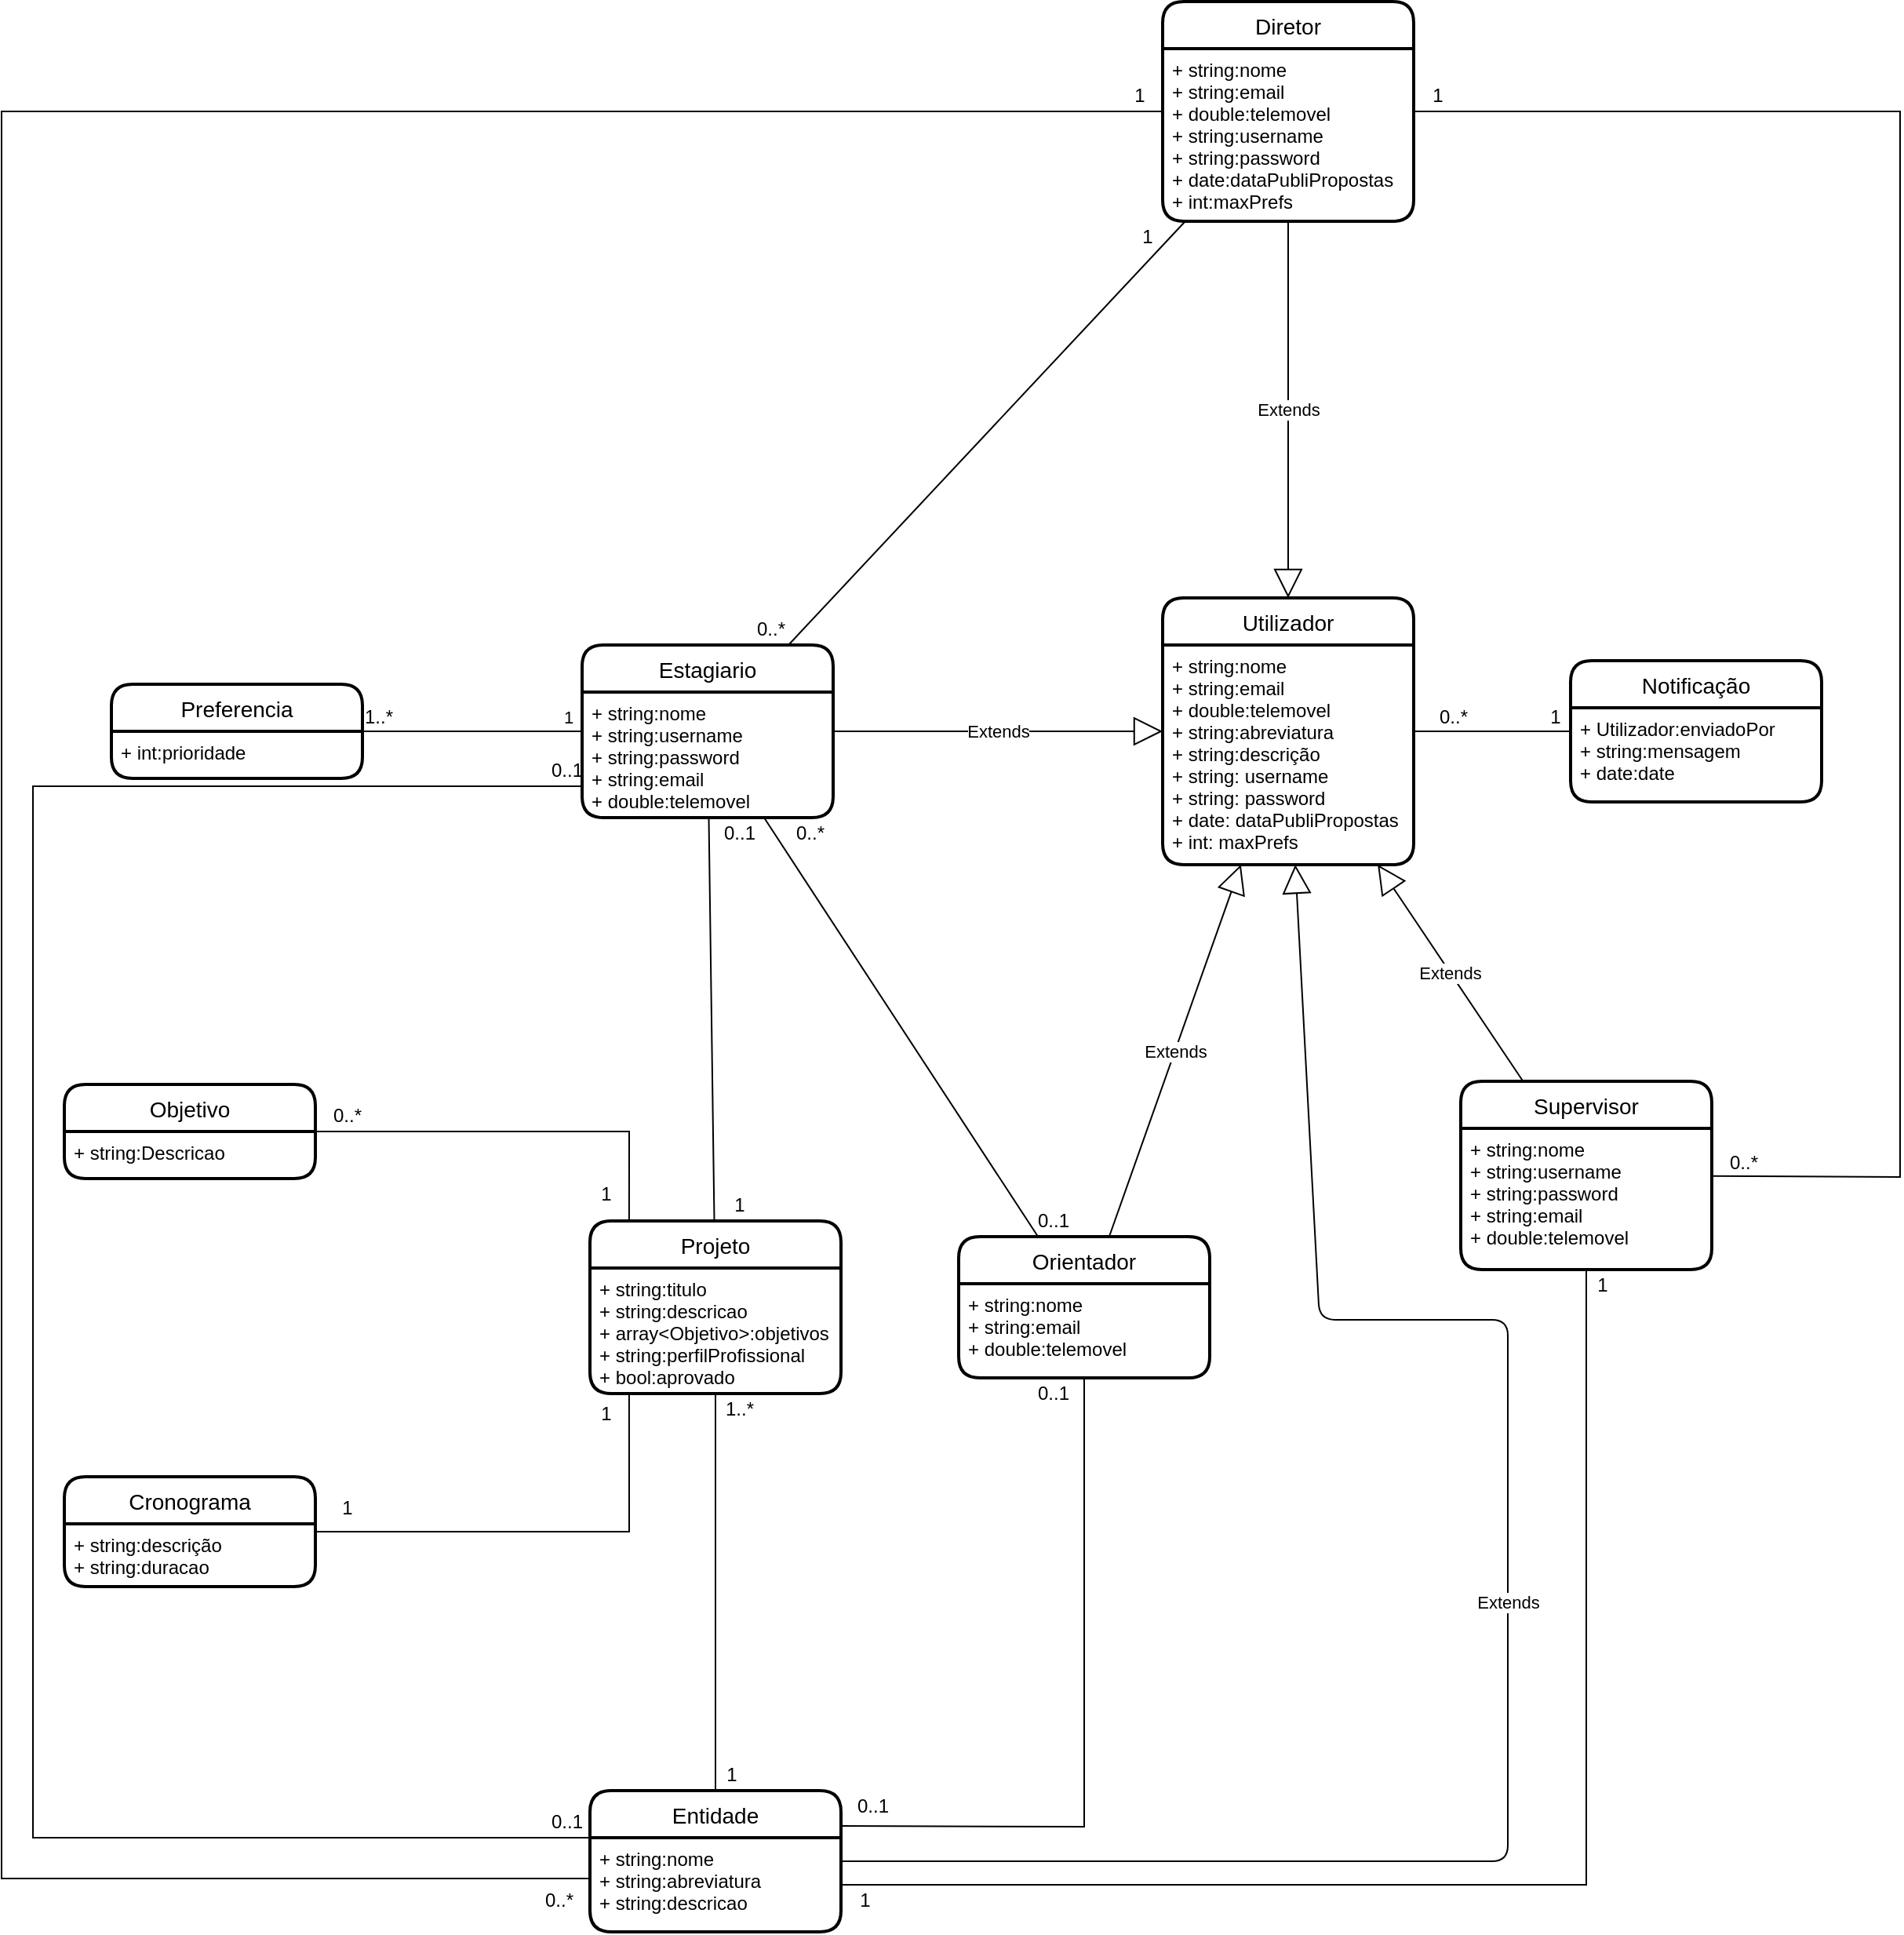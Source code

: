 <mxfile version="13.7.9" type="embed"><diagram id="2Ban-J61rBEA34zF5NCk" name="Page-1"><mxGraphModel dx="1809" dy="2010" grid="1" gridSize="10" guides="1" tooltips="1" connect="1" arrows="1" fold="1" page="1" pageScale="1" pageWidth="827" pageHeight="1169" math="0" shadow="0"><root><mxCell id="0"/><mxCell id="1" parent="0"/><mxCell id="IX1s0zd9YMlIgSkFPL1V-21" value="Extends" style="endArrow=block;endSize=16;endFill=0;html=1;" parent="1" source="IX1s0zd9YMlIgSkFPL1V-70" target="IX1s0zd9YMlIgSkFPL1V-76" edge="1"><mxGeometry width="160" relative="1" as="geometry"><mxPoint x="30" y="-570" as="sourcePoint"/><mxPoint x="210" y="-480" as="targetPoint"/></mxGeometry></mxCell><mxCell id="IX1s0zd9YMlIgSkFPL1V-22" value="Extends" style="endArrow=block;endSize=16;endFill=0;html=1;" parent="1" source="IX1s0zd9YMlIgSkFPL1V-56" target="IX1s0zd9YMlIgSkFPL1V-76" edge="1"><mxGeometry width="160" relative="1" as="geometry"><mxPoint x="50" y="-150" as="sourcePoint"/><mxPoint x="31" y="-419" as="targetPoint"/></mxGeometry></mxCell><mxCell id="IX1s0zd9YMlIgSkFPL1V-24" value="Extends" style="endArrow=block;endSize=16;endFill=0;html=1;" parent="1" source="IX1s0zd9YMlIgSkFPL1V-72" target="IX1s0zd9YMlIgSkFPL1V-76" edge="1"><mxGeometry width="160" relative="1" as="geometry"><mxPoint x="-60" y="-490" as="sourcePoint"/><mxPoint x="100" y="-490" as="targetPoint"/></mxGeometry></mxCell><mxCell id="IX1s0zd9YMlIgSkFPL1V-25" value="Extends" style="endArrow=block;endSize=16;endFill=0;html=1;exitX=1;exitY=0.25;exitDx=0;exitDy=0;" parent="1" source="IX1s0zd9YMlIgSkFPL1V-69" target="IX1s0zd9YMlIgSkFPL1V-76" edge="1"><mxGeometry width="160" relative="1" as="geometry"><mxPoint x="-120" y="-420" as="sourcePoint"/><mxPoint x="40" y="-420" as="targetPoint"/><Array as="points"><mxPoint x="200" y="145"/><mxPoint x="200" y="-200"/><mxPoint x="80" y="-200"/></Array></mxGeometry></mxCell><mxCell id="IX1s0zd9YMlIgSkFPL1V-26" value="Extends" style="endArrow=block;endSize=16;endFill=0;html=1;" parent="1" source="IX1s0zd9YMlIgSkFPL1V-58" target="IX1s0zd9YMlIgSkFPL1V-76" edge="1"><mxGeometry width="160" relative="1" as="geometry"><mxPoint x="-120" y="-420" as="sourcePoint"/><mxPoint x="40" y="-420" as="targetPoint"/></mxGeometry></mxCell><mxCell id="IX1s0zd9YMlIgSkFPL1V-56" value="Diretor" style="swimlane;childLayout=stackLayout;horizontal=1;startSize=30;horizontalStack=0;rounded=1;fontSize=14;fontStyle=0;strokeWidth=2;resizeParent=0;resizeLast=1;shadow=0;dashed=0;align=center;" parent="1" vertex="1"><mxGeometry x="-20" y="-1040" width="160" height="140" as="geometry"/></mxCell><mxCell id="IX1s0zd9YMlIgSkFPL1V-57" value="+ string:nome&#10;+ string:email&#10;+ double:telemovel&#10;+ string:username&#10;+ string:password&#10;+ date:dataPubliPropostas&#10;+ int:maxPrefs" style="align=left;strokeColor=none;fillColor=none;spacingLeft=4;fontSize=12;verticalAlign=top;resizable=0;rotatable=0;part=1;" parent="IX1s0zd9YMlIgSkFPL1V-56" vertex="1"><mxGeometry y="30" width="160" height="110" as="geometry"/></mxCell><mxCell id="IX1s0zd9YMlIgSkFPL1V-58" value="Estagiario" style="swimlane;childLayout=stackLayout;horizontal=1;startSize=30;horizontalStack=0;rounded=1;fontSize=14;fontStyle=0;strokeWidth=2;resizeParent=0;resizeLast=1;shadow=0;dashed=0;align=center;" parent="1" vertex="1"><mxGeometry x="-390" y="-630" width="160" height="110" as="geometry"/></mxCell><mxCell id="IX1s0zd9YMlIgSkFPL1V-59" value="+ string:nome&#10;+ string:username&#10;+ string:password&#10;+ string:email&#10;+ double:telemovel" style="align=left;strokeColor=none;fillColor=none;spacingLeft=4;fontSize=12;verticalAlign=top;resizable=0;rotatable=0;part=1;" parent="IX1s0zd9YMlIgSkFPL1V-58" vertex="1"><mxGeometry y="30" width="160" height="80" as="geometry"/></mxCell><mxCell id="IX1s0zd9YMlIgSkFPL1V-60" value="Preferencia" style="swimlane;childLayout=stackLayout;horizontal=1;startSize=30;horizontalStack=0;rounded=1;fontSize=14;fontStyle=0;strokeWidth=2;resizeParent=0;resizeLast=1;shadow=0;dashed=0;align=center;" parent="1" vertex="1"><mxGeometry x="-690" y="-605" width="160" height="60" as="geometry"/></mxCell><mxCell id="IX1s0zd9YMlIgSkFPL1V-61" value="+ int:prioridade" style="align=left;strokeColor=none;fillColor=none;spacingLeft=4;fontSize=12;verticalAlign=top;resizable=0;rotatable=0;part=1;" parent="IX1s0zd9YMlIgSkFPL1V-60" vertex="1"><mxGeometry y="30" width="160" height="30" as="geometry"/></mxCell><mxCell id="IX1s0zd9YMlIgSkFPL1V-62" value="Objetivo" style="swimlane;childLayout=stackLayout;horizontal=1;startSize=30;horizontalStack=0;rounded=1;fontSize=14;fontStyle=0;strokeWidth=2;resizeParent=0;resizeLast=1;shadow=0;dashed=0;align=center;" parent="1" vertex="1"><mxGeometry x="-720" y="-350" width="160" height="60" as="geometry"/></mxCell><mxCell id="IX1s0zd9YMlIgSkFPL1V-63" value="+ string:Descricao" style="align=left;strokeColor=none;fillColor=none;spacingLeft=4;fontSize=12;verticalAlign=top;resizable=0;rotatable=0;part=1;" parent="IX1s0zd9YMlIgSkFPL1V-62" vertex="1"><mxGeometry y="30" width="160" height="30" as="geometry"/></mxCell><mxCell id="IX1s0zd9YMlIgSkFPL1V-64" value="Projeto" style="swimlane;childLayout=stackLayout;horizontal=1;startSize=30;horizontalStack=0;rounded=1;fontSize=14;fontStyle=0;strokeWidth=2;resizeParent=0;resizeLast=1;shadow=0;dashed=0;align=center;" parent="1" vertex="1"><mxGeometry x="-385" y="-263" width="160" height="110" as="geometry"/></mxCell><mxCell id="IX1s0zd9YMlIgSkFPL1V-65" value="+ string:titulo&#10;+ string:descricao&#10;+ array&lt;Objetivo&gt;:objetivos&#10;+ string:perfilProfissional&#10;+ bool:aprovado" style="align=left;strokeColor=none;fillColor=none;spacingLeft=4;fontSize=12;verticalAlign=top;resizable=0;rotatable=0;part=1;" parent="IX1s0zd9YMlIgSkFPL1V-64" vertex="1"><mxGeometry y="30" width="160" height="80" as="geometry"/></mxCell><mxCell id="IX1s0zd9YMlIgSkFPL1V-66" value="Cronograma" style="swimlane;childLayout=stackLayout;horizontal=1;startSize=30;horizontalStack=0;rounded=1;fontSize=14;fontStyle=0;strokeWidth=2;resizeParent=0;resizeLast=1;shadow=0;dashed=0;align=center;" parent="1" vertex="1"><mxGeometry x="-720" y="-100" width="160" height="70" as="geometry"/></mxCell><mxCell id="IX1s0zd9YMlIgSkFPL1V-67" value="+ string:descrição&#10;+ string:duracao" style="align=left;strokeColor=none;fillColor=none;spacingLeft=4;fontSize=12;verticalAlign=top;resizable=0;rotatable=0;part=1;" parent="IX1s0zd9YMlIgSkFPL1V-66" vertex="1"><mxGeometry y="30" width="160" height="40" as="geometry"/></mxCell><mxCell id="IX1s0zd9YMlIgSkFPL1V-68" value="Entidade" style="swimlane;childLayout=stackLayout;horizontal=1;startSize=30;horizontalStack=0;rounded=1;fontSize=14;fontStyle=0;strokeWidth=2;resizeParent=0;resizeLast=1;shadow=0;dashed=0;align=center;" parent="1" vertex="1"><mxGeometry x="-385" y="100" width="160" height="90" as="geometry"/></mxCell><mxCell id="IX1s0zd9YMlIgSkFPL1V-69" value="+ string:nome&#10;+ string:abreviatura&#10;+ string:descricao" style="align=left;strokeColor=none;fillColor=none;spacingLeft=4;fontSize=12;verticalAlign=top;resizable=0;rotatable=0;part=1;" parent="IX1s0zd9YMlIgSkFPL1V-68" vertex="1"><mxGeometry y="30" width="160" height="60" as="geometry"/></mxCell><mxCell id="IX1s0zd9YMlIgSkFPL1V-72" value="Supervisor" style="swimlane;childLayout=stackLayout;horizontal=1;startSize=30;horizontalStack=0;rounded=1;fontSize=14;fontStyle=0;strokeWidth=2;resizeParent=0;resizeLast=1;shadow=0;dashed=0;align=center;" parent="1" vertex="1"><mxGeometry x="170" y="-352" width="160" height="120" as="geometry"/></mxCell><mxCell id="IX1s0zd9YMlIgSkFPL1V-73" value="+ string:nome&#10;+ string:username&#10;+ string:password&#10;+ string:email&#10;+ double:telemovel" style="align=left;strokeColor=none;fillColor=none;spacingLeft=4;fontSize=12;verticalAlign=top;resizable=0;rotatable=0;part=1;" parent="IX1s0zd9YMlIgSkFPL1V-72" vertex="1"><mxGeometry y="30" width="160" height="90" as="geometry"/></mxCell><mxCell id="IX1s0zd9YMlIgSkFPL1V-74" value="Notificação" style="swimlane;childLayout=stackLayout;horizontal=1;startSize=30;horizontalStack=0;rounded=1;fontSize=14;fontStyle=0;strokeWidth=2;resizeParent=0;resizeLast=1;shadow=0;dashed=0;align=center;" parent="1" vertex="1"><mxGeometry x="240" y="-620" width="160" height="90" as="geometry"/></mxCell><mxCell id="IX1s0zd9YMlIgSkFPL1V-75" value="+ Utilizador:enviadoPor&#10;+ string:mensagem&#10;+ date:date" style="align=left;strokeColor=none;fillColor=none;spacingLeft=4;fontSize=12;verticalAlign=top;resizable=0;rotatable=0;part=1;" parent="IX1s0zd9YMlIgSkFPL1V-74" vertex="1"><mxGeometry y="30" width="160" height="60" as="geometry"/></mxCell><mxCell id="IX1s0zd9YMlIgSkFPL1V-76" value="Utilizador" style="swimlane;childLayout=stackLayout;horizontal=1;startSize=30;horizontalStack=0;rounded=1;fontSize=14;fontStyle=0;strokeWidth=2;resizeParent=0;resizeLast=1;shadow=0;dashed=0;align=center;" parent="1" vertex="1"><mxGeometry x="-20" y="-660" width="160" height="170" as="geometry"/></mxCell><mxCell id="IX1s0zd9YMlIgSkFPL1V-77" value="+ string:nome&#10;+ string:email&#10;+ double:telemovel&#10;+ string:abreviatura&#10;+ string:descrição &#10;+ string: username&#10;+ string: password&#10;+ date: dataPubliPropostas&#10;+ int: maxPrefs" style="align=left;strokeColor=none;fillColor=none;spacingLeft=4;fontSize=12;verticalAlign=top;resizable=0;rotatable=0;part=1;" parent="IX1s0zd9YMlIgSkFPL1V-76" vertex="1"><mxGeometry y="30" width="160" height="140" as="geometry"/></mxCell><mxCell id="IX1s0zd9YMlIgSkFPL1V-70" value="Orientador" style="swimlane;childLayout=stackLayout;horizontal=1;startSize=30;horizontalStack=0;rounded=1;fontSize=14;fontStyle=0;strokeWidth=2;resizeParent=0;resizeLast=1;shadow=0;dashed=0;align=center;" parent="1" vertex="1"><mxGeometry x="-150" y="-253" width="160" height="90" as="geometry"/></mxCell><mxCell id="IX1s0zd9YMlIgSkFPL1V-71" value="+ string:nome&#10;+ string:email&#10;+ double:telemovel" style="align=left;strokeColor=none;fillColor=none;spacingLeft=4;fontSize=12;verticalAlign=top;resizable=0;rotatable=0;part=1;" parent="IX1s0zd9YMlIgSkFPL1V-70" vertex="1"><mxGeometry y="30" width="160" height="60" as="geometry"/></mxCell><mxCell id="IX1s0zd9YMlIgSkFPL1V-78" value="" style="endArrow=none;html=1;rounded=0;" parent="1" source="IX1s0zd9YMlIgSkFPL1V-72" target="IX1s0zd9YMlIgSkFPL1V-56" edge="1"><mxGeometry relative="1" as="geometry"><mxPoint x="330" y="-291" as="sourcePoint"/><mxPoint x="280" y="-740" as="targetPoint"/><Array as="points"><mxPoint x="450" y="-291"/><mxPoint x="450" y="-970"/></Array></mxGeometry></mxCell><mxCell id="IX1s0zd9YMlIgSkFPL1V-80" value="" style="endArrow=none;html=1;rounded=0;" parent="1" source="IX1s0zd9YMlIgSkFPL1V-60" target="IX1s0zd9YMlIgSkFPL1V-58" edge="1"><mxGeometry relative="1" as="geometry"><mxPoint x="-320" y="-420" as="sourcePoint"/><mxPoint x="-160" y="-420" as="targetPoint"/></mxGeometry></mxCell><mxCell id="IX1s0zd9YMlIgSkFPL1V-81" value="1" style="edgeLabel;html=1;align=center;verticalAlign=middle;resizable=0;points=[];" parent="IX1s0zd9YMlIgSkFPL1V-80" vertex="1" connectable="0"><mxGeometry x="-0.795" y="4" relative="1" as="geometry"><mxPoint x="116" y="-5" as="offset"/></mxGeometry></mxCell><mxCell id="IX1s0zd9YMlIgSkFPL1V-83" value="1..*" style="text;html=1;align=center;verticalAlign=middle;resizable=0;points=[];autosize=1;" parent="1" vertex="1"><mxGeometry x="-535" y="-594" width="30" height="20" as="geometry"/></mxCell><mxCell id="IX1s0zd9YMlIgSkFPL1V-88" value="0..*" style="text;html=1;align=center;verticalAlign=middle;resizable=0;points=[];autosize=1;" parent="1" vertex="1"><mxGeometry x="-285" y="-650" width="30" height="20" as="geometry"/></mxCell><mxCell id="IX1s0zd9YMlIgSkFPL1V-90" value="1" style="text;html=1;align=center;verticalAlign=middle;resizable=0;points=[];autosize=1;" parent="1" vertex="1"><mxGeometry x="-40" y="-900" width="20" height="20" as="geometry"/></mxCell><mxCell id="IX1s0zd9YMlIgSkFPL1V-92" value="1" style="text;html=1;align=center;verticalAlign=middle;resizable=0;points=[];autosize=1;" parent="1" vertex="1"><mxGeometry x="-385" y="-290" width="20" height="20" as="geometry"/></mxCell><mxCell id="IX1s0zd9YMlIgSkFPL1V-93" value="0..*" style="text;html=1;align=center;verticalAlign=middle;resizable=0;points=[];autosize=1;" parent="1" vertex="1"><mxGeometry x="-555" y="-340" width="30" height="20" as="geometry"/></mxCell><mxCell id="IX1s0zd9YMlIgSkFPL1V-95" value="" style="endArrow=none;html=1;rounded=0;entryX=0.156;entryY=0;entryDx=0;entryDy=0;entryPerimeter=0;" parent="1" source="IX1s0zd9YMlIgSkFPL1V-62" target="IX1s0zd9YMlIgSkFPL1V-64" edge="1"><mxGeometry relative="1" as="geometry"><mxPoint x="-320" y="-60" as="sourcePoint"/><mxPoint x="-360" y="-281" as="targetPoint"/><Array as="points"><mxPoint x="-360" y="-320"/></Array></mxGeometry></mxCell><mxCell id="IX1s0zd9YMlIgSkFPL1V-96" value="" style="endArrow=none;html=1;rounded=0;entryX=0.156;entryY=1;entryDx=0;entryDy=0;entryPerimeter=0;" parent="1" source="IX1s0zd9YMlIgSkFPL1V-66" target="IX1s0zd9YMlIgSkFPL1V-65" edge="1"><mxGeometry relative="1" as="geometry"><mxPoint x="-320" y="-200" as="sourcePoint"/><mxPoint x="-360" y="-136" as="targetPoint"/><Array as="points"><mxPoint x="-360" y="-65"/></Array></mxGeometry></mxCell><mxCell id="IX1s0zd9YMlIgSkFPL1V-97" value="1" style="text;html=1;align=center;verticalAlign=middle;resizable=0;points=[];autosize=1;" parent="1" vertex="1"><mxGeometry x="-550" y="-90" width="20" height="20" as="geometry"/></mxCell><mxCell id="IX1s0zd9YMlIgSkFPL1V-98" value="1" style="text;html=1;align=center;verticalAlign=middle;resizable=0;points=[];autosize=1;" parent="1" vertex="1"><mxGeometry x="-385" y="-150" width="20" height="20" as="geometry"/></mxCell><mxCell id="IX1s0zd9YMlIgSkFPL1V-99" value="" style="endArrow=none;html=1;rounded=0;" parent="1" source="IX1s0zd9YMlIgSkFPL1V-70" target="IX1s0zd9YMlIgSkFPL1V-58" edge="1"><mxGeometry relative="1" as="geometry"><mxPoint x="-98.774" y="-252" as="sourcePoint"/><mxPoint x="-160" y="-420" as="targetPoint"/></mxGeometry></mxCell><mxCell id="IX1s0zd9YMlIgSkFPL1V-100" value="0..1" style="text;html=1;align=center;verticalAlign=middle;resizable=0;points=[];autosize=1;" parent="1" vertex="1"><mxGeometry x="-110" y="-273" width="40" height="20" as="geometry"/></mxCell><mxCell id="IX1s0zd9YMlIgSkFPL1V-101" value="0..*" style="text;html=1;align=center;verticalAlign=middle;resizable=0;points=[];autosize=1;" parent="1" vertex="1"><mxGeometry x="-260" y="-520" width="30" height="20" as="geometry"/></mxCell><mxCell id="IX1s0zd9YMlIgSkFPL1V-102" value="0..*" style="text;html=1;align=center;verticalAlign=middle;resizable=0;points=[];autosize=1;" parent="1" vertex="1"><mxGeometry x="150" y="-594" width="30" height="20" as="geometry"/></mxCell><mxCell id="IX1s0zd9YMlIgSkFPL1V-103" value="1" style="text;html=1;align=center;verticalAlign=middle;resizable=0;points=[];autosize=1;" parent="1" vertex="1"><mxGeometry x="220" y="-594" width="20" height="20" as="geometry"/></mxCell><mxCell id="IX1s0zd9YMlIgSkFPL1V-104" value="" style="endArrow=none;html=1;rounded=0;" parent="1" source="IX1s0zd9YMlIgSkFPL1V-76" target="IX1s0zd9YMlIgSkFPL1V-74" edge="1"><mxGeometry relative="1" as="geometry"><mxPoint x="-320" y="-420" as="sourcePoint"/><mxPoint x="-160" y="-420" as="targetPoint"/></mxGeometry></mxCell><mxCell id="IX1s0zd9YMlIgSkFPL1V-105" value="1" style="text;html=1;align=center;verticalAlign=middle;resizable=0;points=[];autosize=1;" parent="1" vertex="1"><mxGeometry x="145" y="-990" width="20" height="20" as="geometry"/></mxCell><mxCell id="IX1s0zd9YMlIgSkFPL1V-106" value="0..*" style="text;html=1;align=center;verticalAlign=middle;resizable=0;points=[];autosize=1;" parent="1" vertex="1"><mxGeometry x="335" y="-310" width="30" height="20" as="geometry"/></mxCell><mxCell id="IX1s0zd9YMlIgSkFPL1V-107" value="1" style="text;html=1;align=center;verticalAlign=middle;resizable=0;points=[];autosize=1;" parent="1" vertex="1"><mxGeometry x="-45" y="-990" width="20" height="20" as="geometry"/></mxCell><mxCell id="IX1s0zd9YMlIgSkFPL1V-108" value="0..*" style="text;html=1;align=center;verticalAlign=middle;resizable=0;points=[];autosize=1;" parent="1" vertex="1"><mxGeometry x="-420" y="160" width="30" height="20" as="geometry"/></mxCell><mxCell id="IX1s0zd9YMlIgSkFPL1V-109" value="" style="endArrow=none;html=1;rounded=0;exitX=0;exitY=0.433;exitDx=0;exitDy=0;exitPerimeter=0;" parent="1" source="IX1s0zd9YMlIgSkFPL1V-69" target="IX1s0zd9YMlIgSkFPL1V-56" edge="1"><mxGeometry relative="1" as="geometry"><mxPoint x="-405" y="168" as="sourcePoint"/><mxPoint x="-200" y="-905" as="targetPoint"/><Array as="points"><mxPoint x="-760" y="156"/><mxPoint x="-760" y="-970"/></Array></mxGeometry></mxCell><mxCell id="IX1s0zd9YMlIgSkFPL1V-110" value="0..1" style="text;html=1;align=center;verticalAlign=middle;resizable=0;points=[];autosize=1;" parent="1" vertex="1"><mxGeometry x="-310" y="-520" width="40" height="20" as="geometry"/></mxCell><mxCell id="IX1s0zd9YMlIgSkFPL1V-111" value="1" style="text;html=1;align=center;verticalAlign=middle;resizable=0;points=[];autosize=1;" parent="1" vertex="1"><mxGeometry x="-300" y="-283" width="20" height="20" as="geometry"/></mxCell><mxCell id="IX1s0zd9YMlIgSkFPL1V-112" value="1..*" style="text;html=1;align=center;verticalAlign=middle;resizable=0;points=[];autosize=1;" parent="1" vertex="1"><mxGeometry x="-305" y="-153" width="30" height="20" as="geometry"/></mxCell><mxCell id="IX1s0zd9YMlIgSkFPL1V-113" value="1" style="text;html=1;align=center;verticalAlign=middle;resizable=0;points=[];autosize=1;" parent="1" vertex="1"><mxGeometry x="-305" y="80" width="20" height="20" as="geometry"/></mxCell><mxCell id="IX1s0zd9YMlIgSkFPL1V-114" value="" style="endArrow=none;html=1;rounded=0;" parent="1" source="IX1s0zd9YMlIgSkFPL1V-64" target="IX1s0zd9YMlIgSkFPL1V-58" edge="1"><mxGeometry relative="1" as="geometry"><mxPoint x="-320" y="-260" as="sourcePoint"/><mxPoint x="-305" y="-472" as="targetPoint"/></mxGeometry></mxCell><mxCell id="IX1s0zd9YMlIgSkFPL1V-115" value="" style="endArrow=none;html=1;rounded=0;" parent="1" source="IX1s0zd9YMlIgSkFPL1V-64" target="IX1s0zd9YMlIgSkFPL1V-68" edge="1"><mxGeometry relative="1" as="geometry"><mxPoint x="-320" y="-210" as="sourcePoint"/><mxPoint x="-305" y="70" as="targetPoint"/></mxGeometry></mxCell><mxCell id="IX1s0zd9YMlIgSkFPL1V-116" value="" style="endArrow=none;html=1;rounded=0;" parent="1" source="IX1s0zd9YMlIgSkFPL1V-58" target="IX1s0zd9YMlIgSkFPL1V-56" edge="1"><mxGeometry relative="1" as="geometry"><mxPoint x="-225" y="-676.063" as="sourcePoint"/><mxPoint x="-160" y="-830" as="targetPoint"/></mxGeometry></mxCell><mxCell id="IX1s0zd9YMlIgSkFPL1V-117" value="0..1" style="text;html=1;align=center;verticalAlign=middle;resizable=0;points=[];autosize=1;" parent="1" vertex="1"><mxGeometry x="-420" y="-560" width="40" height="20" as="geometry"/></mxCell><mxCell id="IX1s0zd9YMlIgSkFPL1V-118" value="0..1" style="text;html=1;align=center;verticalAlign=middle;resizable=0;points=[];autosize=1;" parent="1" vertex="1"><mxGeometry x="-420" y="110" width="40" height="20" as="geometry"/></mxCell><mxCell id="IX1s0zd9YMlIgSkFPL1V-119" value="" style="endArrow=none;html=1;rounded=0;exitX=0;exitY=0.75;exitDx=0;exitDy=0;entryX=0;entryY=0;entryDx=0;entryDy=0;" parent="1" source="IX1s0zd9YMlIgSkFPL1V-59" target="IX1s0zd9YMlIgSkFPL1V-69" edge="1"><mxGeometry relative="1" as="geometry"><mxPoint x="-320" y="-420" as="sourcePoint"/><mxPoint x="-405" y="123" as="targetPoint"/><Array as="points"><mxPoint x="-740" y="-540"/><mxPoint x="-740" y="130"/></Array></mxGeometry></mxCell><mxCell id="IX1s0zd9YMlIgSkFPL1V-120" value="0..1" style="text;html=1;align=center;verticalAlign=middle;resizable=0;points=[];autosize=1;" parent="1" vertex="1"><mxGeometry x="-110" y="-163" width="40" height="20" as="geometry"/></mxCell><mxCell id="IX1s0zd9YMlIgSkFPL1V-121" value="0..1" style="text;html=1;align=center;verticalAlign=middle;resizable=0;points=[];autosize=1;" parent="1" vertex="1"><mxGeometry x="-225" y="100" width="40" height="20" as="geometry"/></mxCell><mxCell id="IX1s0zd9YMlIgSkFPL1V-126" value="" style="endArrow=none;html=1;rounded=0;entryX=1;entryY=0.25;entryDx=0;entryDy=0;" parent="1" source="IX1s0zd9YMlIgSkFPL1V-70" target="IX1s0zd9YMlIgSkFPL1V-68" edge="1"><mxGeometry relative="1" as="geometry"><mxPoint x="-70" y="-164" as="sourcePoint"/><mxPoint x="-160" y="-50" as="targetPoint"/><Array as="points"><mxPoint x="-70" y="123"/></Array></mxGeometry></mxCell><mxCell id="IX1s0zd9YMlIgSkFPL1V-127" value="1" style="text;html=1;align=center;verticalAlign=middle;resizable=0;points=[];autosize=1;" parent="1" vertex="1"><mxGeometry x="-220" y="160" width="20" height="20" as="geometry"/></mxCell><mxCell id="IX1s0zd9YMlIgSkFPL1V-128" value="1" style="text;html=1;align=center;verticalAlign=middle;resizable=0;points=[];autosize=1;" parent="1" vertex="1"><mxGeometry x="250" y="-232" width="20" height="20" as="geometry"/></mxCell><mxCell id="IX1s0zd9YMlIgSkFPL1V-129" value="" style="endArrow=none;html=1;rounded=0;entryX=1;entryY=0.5;entryDx=0;entryDy=0;" parent="1" source="IX1s0zd9YMlIgSkFPL1V-72" target="IX1s0zd9YMlIgSkFPL1V-69" edge="1"><mxGeometry relative="1" as="geometry"><mxPoint x="250" y="-232" as="sourcePoint"/><mxPoint x="-160" y="30" as="targetPoint"/><Array as="points"><mxPoint x="250" y="160"/></Array></mxGeometry></mxCell></root></mxGraphModel></diagram></mxfile>